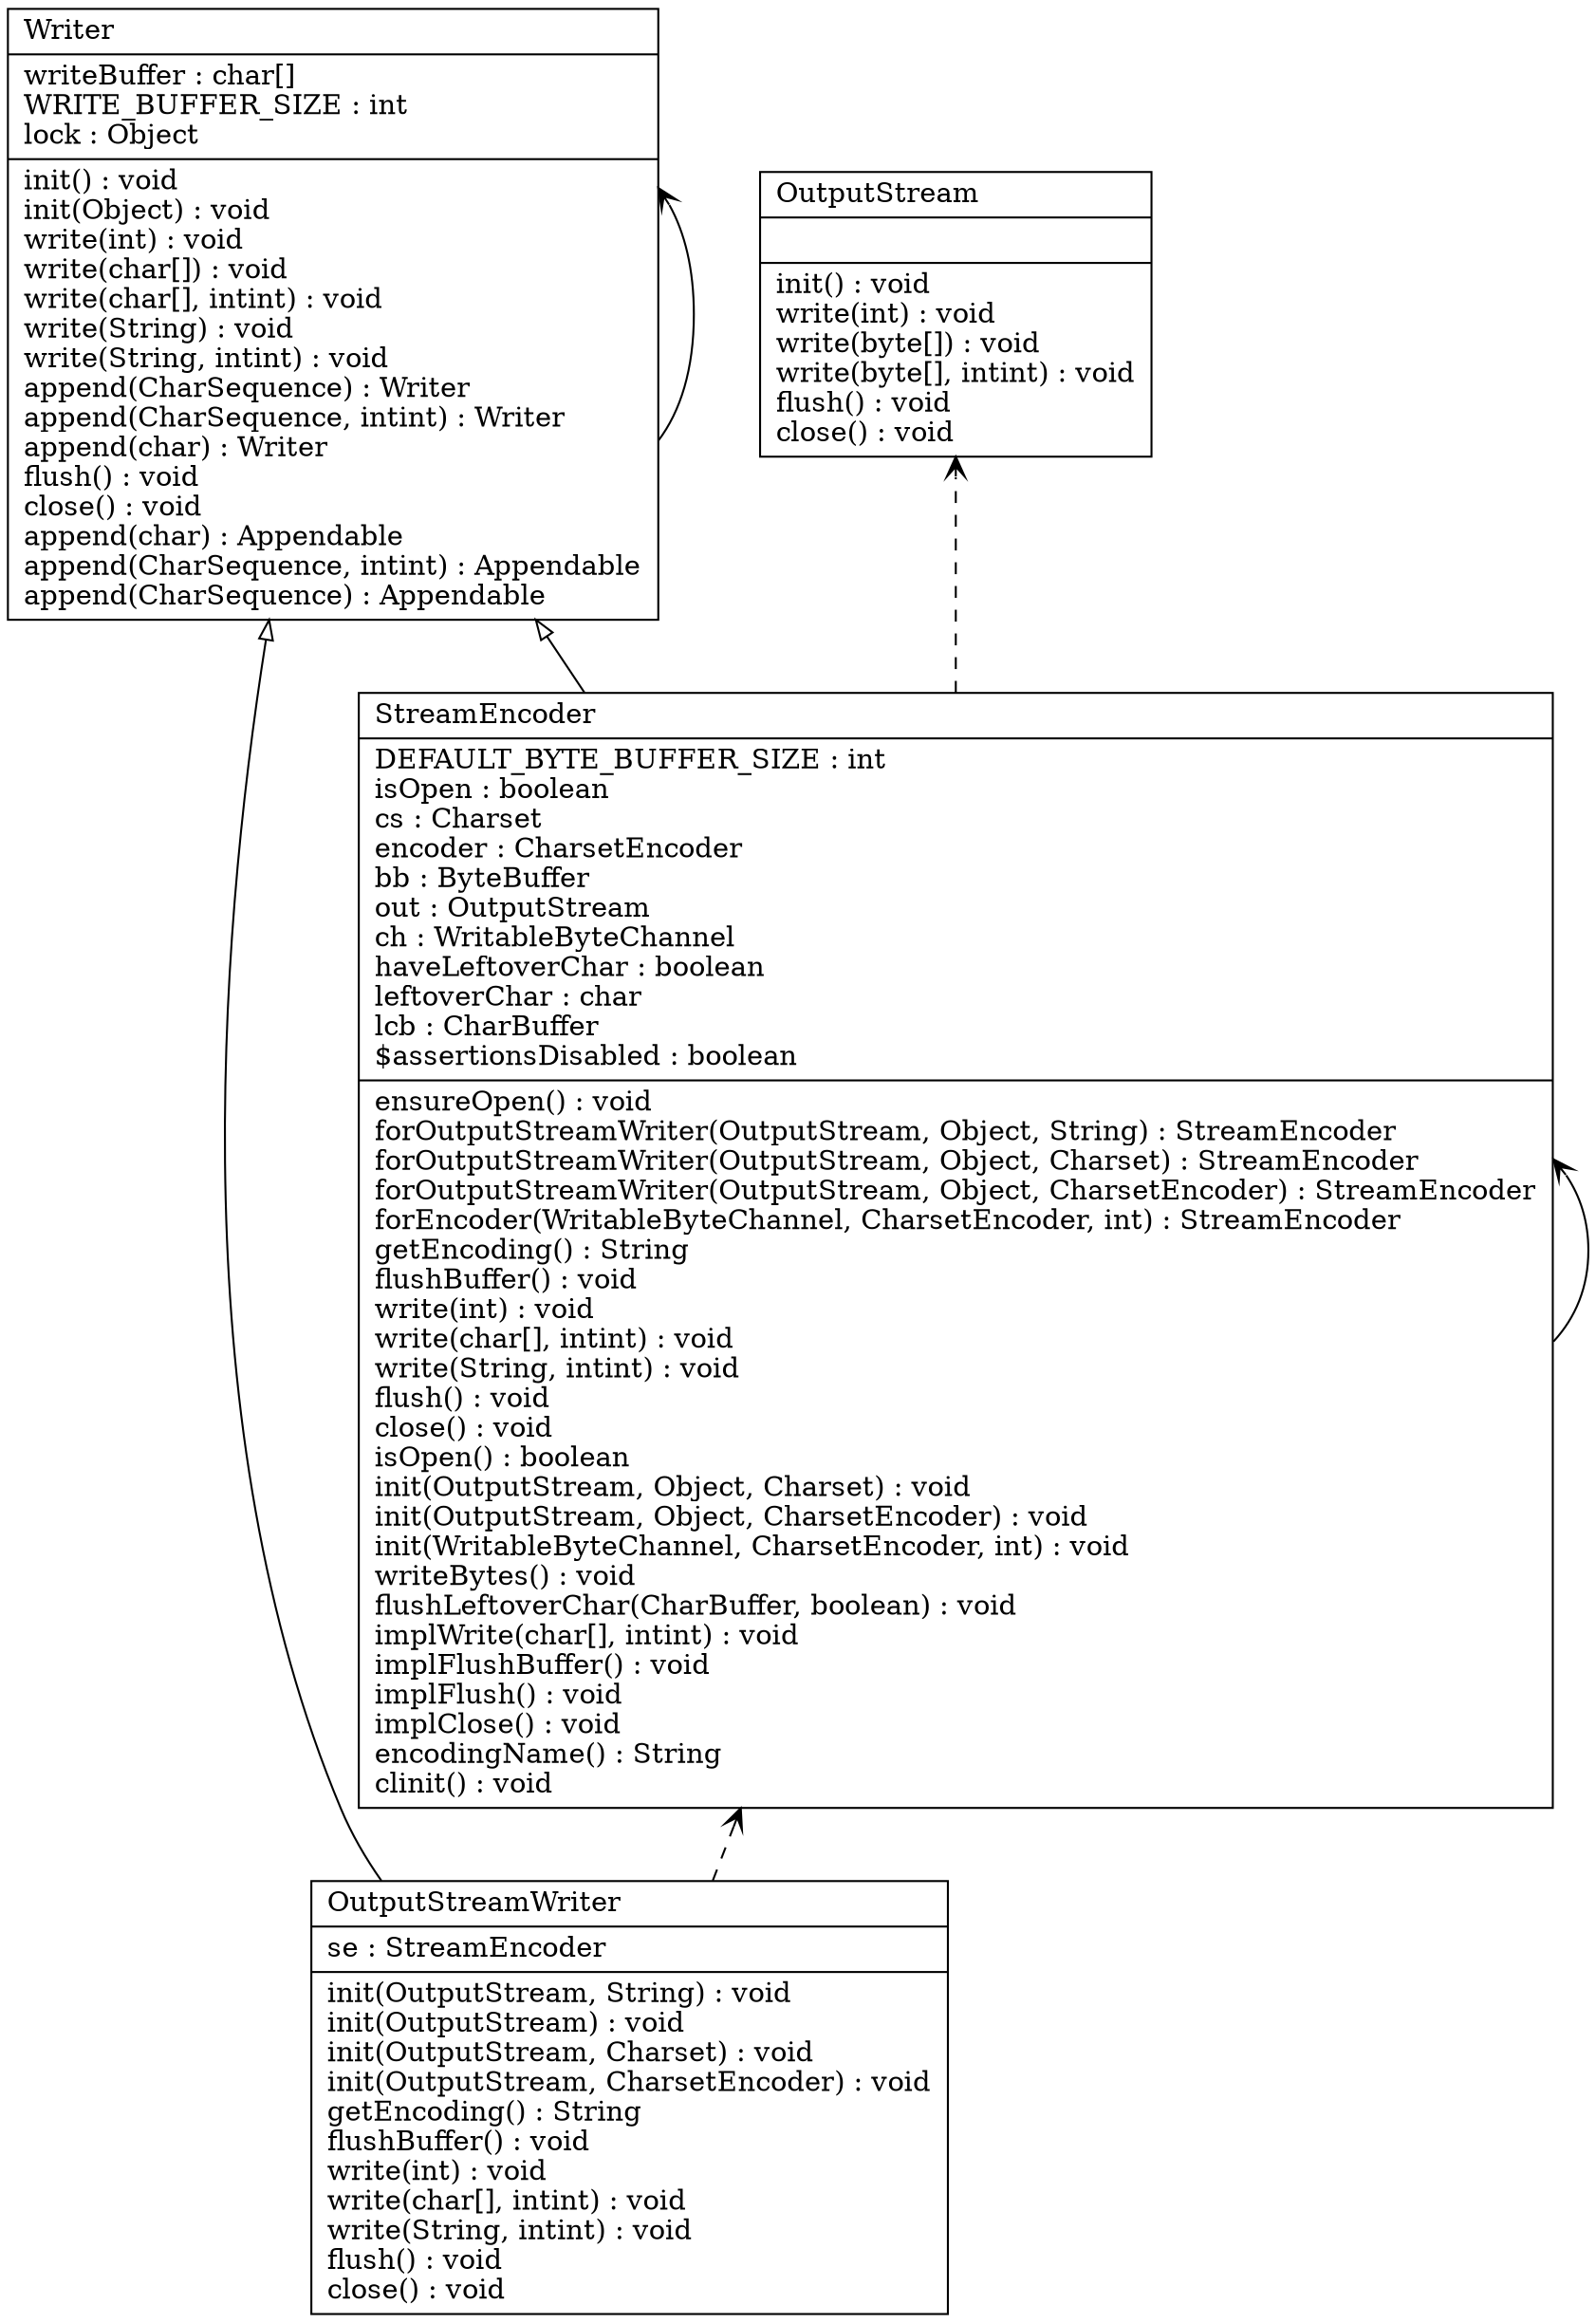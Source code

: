 digraph G {

fontname = "Bitstream Vera Sans"
fontsize = 8
rankdir=BT

node [shape = "record" color = "#000000" fillcolor = "#000000" style=""]

ClassTOutputStream [label = "{OutputStream\l||init() : void\lwrite(int) : void\lwrite(byte[]) : void\lwrite(byte[], intint) : void\lflush() : void\lclose() : void\l}"]
node [shape = "record" color = "#000000" fillcolor = "#000000" style=""]

ClassTOutputStreamWriter [label = "{OutputStreamWriter\l|se : StreamEncoder\l|init(OutputStream, String) : void\linit(OutputStream) : void\linit(OutputStream, Charset) : void\linit(OutputStream, CharsetEncoder) : void\lgetEncoding() : String\lflushBuffer() : void\lwrite(int) : void\lwrite(char[], intint) : void\lwrite(String, intint) : void\lflush() : void\lclose() : void\l}"]
node [shape = "record" color = "#000000" fillcolor = "#000000" style=""]

ClassTWriter [label = "{Writer\l|writeBuffer : char[]\lWRITE_BUFFER_SIZE : int\llock : Object\l|init() : void\linit(Object) : void\lwrite(int) : void\lwrite(char[]) : void\lwrite(char[], intint) : void\lwrite(String) : void\lwrite(String, intint) : void\lappend(CharSequence) : Writer\lappend(CharSequence, intint) : Writer\lappend(char) : Writer\lflush() : void\lclose() : void\lappend(char) : Appendable\lappend(CharSequence, intint) : Appendable\lappend(CharSequence) : Appendable\l}"]
node [shape = "record" color = "#000000" fillcolor = "#000000" style=""]

ClassTStreamEncoder [label = "{StreamEncoder\l|DEFAULT_BYTE_BUFFER_SIZE : int\lisOpen : boolean\lcs : Charset\lencoder : CharsetEncoder\lbb : ByteBuffer\lout : OutputStream\lch : WritableByteChannel\lhaveLeftoverChar : boolean\lleftoverChar : char\llcb : CharBuffer\l$assertionsDisabled : boolean\l|ensureOpen() : void\lforOutputStreamWriter(OutputStream, Object, String) : StreamEncoder\lforOutputStreamWriter(OutputStream, Object, Charset) : StreamEncoder\lforOutputStreamWriter(OutputStream, Object, CharsetEncoder) : StreamEncoder\lforEncoder(WritableByteChannel, CharsetEncoder, int) : StreamEncoder\lgetEncoding() : String\lflushBuffer() : void\lwrite(int) : void\lwrite(char[], intint) : void\lwrite(String, intint) : void\lflush() : void\lclose() : void\lisOpen() : boolean\linit(OutputStream, Object, Charset) : void\linit(OutputStream, Object, CharsetEncoder) : void\linit(WritableByteChannel, CharsetEncoder, int) : void\lwriteBytes() : void\lflushLeftoverChar(CharBuffer, boolean) : void\limplWrite(char[], intint) : void\limplFlushBuffer() : void\limplFlush() : void\limplClose() : void\lencodingName() : String\lclinit() : void\l}"]
edge [arrowhead = "vee" style = "dashed" label = ""]

ClassTStreamEncoder -> ClassTOutputStream
edge [arrowhead = "onormal" style = "solid" label = ""]

ClassTStreamEncoder -> ClassTWriter
edge [arrowhead = "vee" style = "solid" label = ""]

ClassTWriter -> ClassTWriter
edge [arrowhead = "vee" style = "solid" label = ""]

ClassTStreamEncoder -> ClassTStreamEncoder
edge [arrowhead = "vee" style = "dashed" label = ""]

ClassTOutputStreamWriter -> ClassTStreamEncoder
edge [arrowhead = "onormal" style = "solid" label = ""]

ClassTOutputStreamWriter -> ClassTWriter
}
